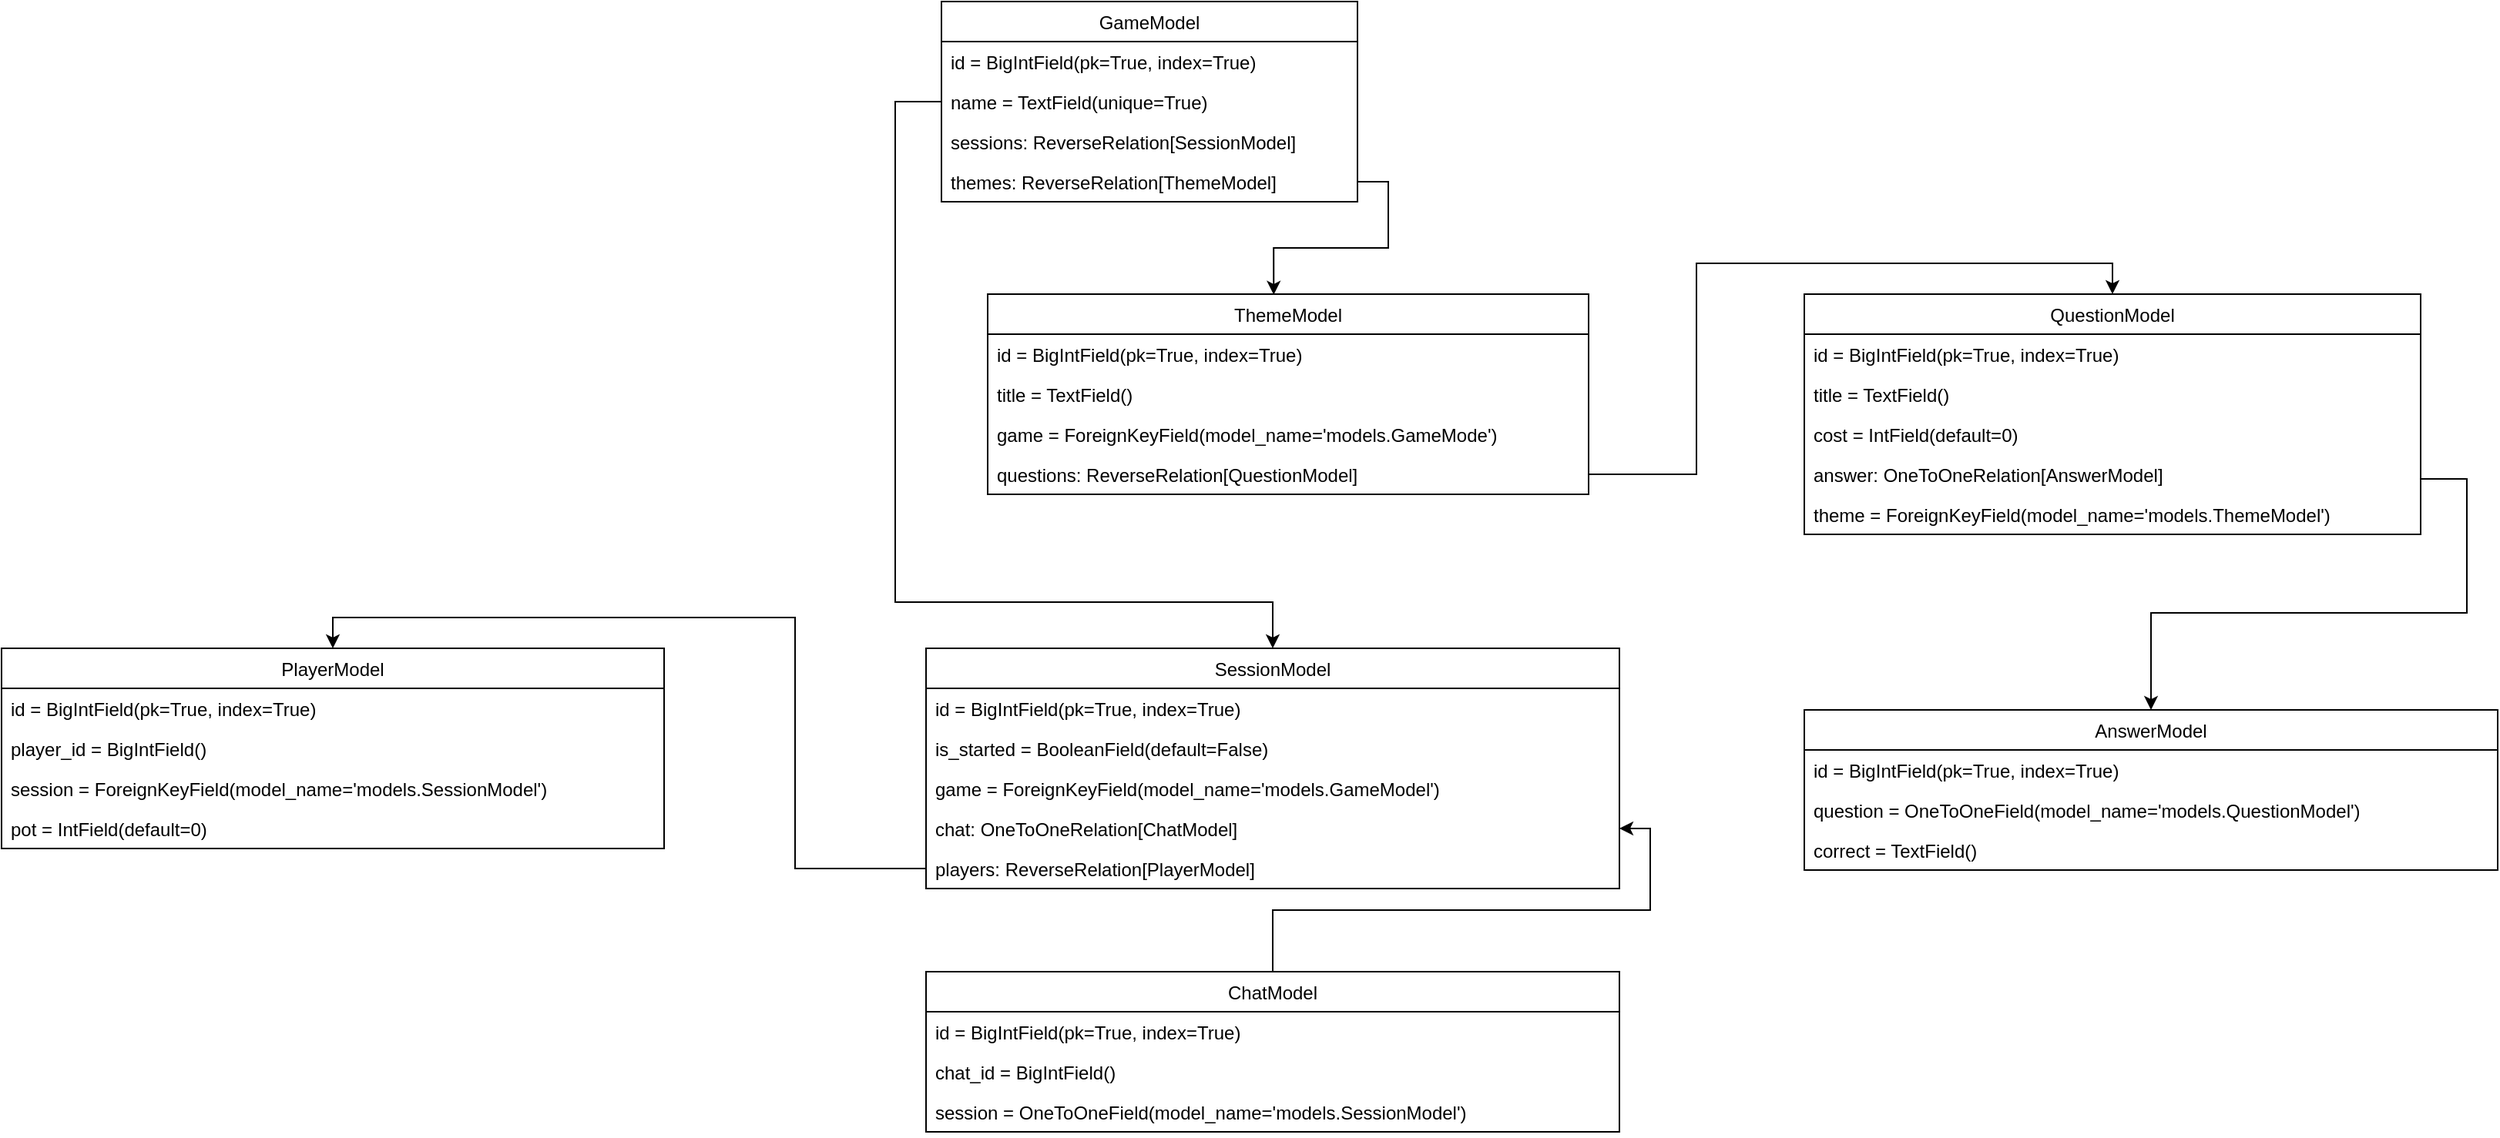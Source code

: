 <mxfile version="20.2.8" type="device"><diagram id="xb9cUpTFXMf-ABIGYs1q" name="Page-1"><mxGraphModel dx="2212" dy="786" grid="1" gridSize="10" guides="1" tooltips="1" connect="1" arrows="1" fold="1" page="1" pageScale="1" pageWidth="850" pageHeight="1100" math="0" shadow="0"><root><mxCell id="0"/><mxCell id="1" parent="0"/><mxCell id="QATS2eaZW399D3kY0m1z-1" value="GameModel" style="swimlane;fontStyle=0;childLayout=stackLayout;horizontal=1;startSize=26;fillColor=none;horizontalStack=0;resizeParent=1;resizeParentMax=0;resizeLast=0;collapsible=1;marginBottom=0;" vertex="1" parent="1"><mxGeometry x="-120" y="50" width="270" height="130" as="geometry"/></mxCell><mxCell id="QATS2eaZW399D3kY0m1z-2" value="id = BigIntField(pk=True, index=True)" style="text;strokeColor=none;fillColor=none;align=left;verticalAlign=top;spacingLeft=4;spacingRight=4;overflow=hidden;rotatable=0;points=[[0,0.5],[1,0.5]];portConstraint=eastwest;" vertex="1" parent="QATS2eaZW399D3kY0m1z-1"><mxGeometry y="26" width="270" height="26" as="geometry"/></mxCell><mxCell id="QATS2eaZW399D3kY0m1z-46" value="name = TextField(unique=True)" style="text;strokeColor=none;fillColor=none;align=left;verticalAlign=top;spacingLeft=4;spacingRight=4;overflow=hidden;rotatable=0;points=[[0,0.5],[1,0.5]];portConstraint=eastwest;" vertex="1" parent="QATS2eaZW399D3kY0m1z-1"><mxGeometry y="52" width="270" height="26" as="geometry"/></mxCell><mxCell id="QATS2eaZW399D3kY0m1z-58" value="sessions: ReverseRelation[SessionModel]" style="text;strokeColor=none;fillColor=none;align=left;verticalAlign=top;spacingLeft=4;spacingRight=4;overflow=hidden;rotatable=0;points=[[0,0.5],[1,0.5]];portConstraint=eastwest;" vertex="1" parent="QATS2eaZW399D3kY0m1z-1"><mxGeometry y="78" width="270" height="26" as="geometry"/></mxCell><mxCell id="QATS2eaZW399D3kY0m1z-4" value="themes: ReverseRelation[ThemeModel]" style="text;strokeColor=none;fillColor=none;align=left;verticalAlign=top;spacingLeft=4;spacingRight=4;overflow=hidden;rotatable=0;points=[[0,0.5],[1,0.5]];portConstraint=eastwest;" vertex="1" parent="QATS2eaZW399D3kY0m1z-1"><mxGeometry y="104" width="270" height="26" as="geometry"/></mxCell><mxCell id="QATS2eaZW399D3kY0m1z-5" value="ThemeModel" style="swimlane;fontStyle=0;childLayout=stackLayout;horizontal=1;startSize=26;fillColor=none;horizontalStack=0;resizeParent=1;resizeParentMax=0;resizeLast=0;collapsible=1;marginBottom=0;" vertex="1" parent="1"><mxGeometry x="-90" y="240" width="390" height="130" as="geometry"/></mxCell><mxCell id="QATS2eaZW399D3kY0m1z-57" value="id = BigIntField(pk=True, index=True)" style="text;strokeColor=none;fillColor=none;align=left;verticalAlign=top;spacingLeft=4;spacingRight=4;overflow=hidden;rotatable=0;points=[[0,0.5],[1,0.5]];portConstraint=eastwest;" vertex="1" parent="QATS2eaZW399D3kY0m1z-5"><mxGeometry y="26" width="390" height="26" as="geometry"/></mxCell><mxCell id="QATS2eaZW399D3kY0m1z-31" value="title = TextField()" style="text;strokeColor=none;fillColor=none;align=left;verticalAlign=top;spacingLeft=4;spacingRight=4;overflow=hidden;rotatable=0;points=[[0,0.5],[1,0.5]];portConstraint=eastwest;" vertex="1" parent="QATS2eaZW399D3kY0m1z-5"><mxGeometry y="52" width="390" height="26" as="geometry"/></mxCell><mxCell id="QATS2eaZW399D3kY0m1z-6" value="game = ForeignKeyField(model_name='models.GameMode')" style="text;strokeColor=none;fillColor=none;align=left;verticalAlign=top;spacingLeft=4;spacingRight=4;overflow=hidden;rotatable=0;points=[[0,0.5],[1,0.5]];portConstraint=eastwest;" vertex="1" parent="QATS2eaZW399D3kY0m1z-5"><mxGeometry y="78" width="390" height="26" as="geometry"/></mxCell><mxCell id="QATS2eaZW399D3kY0m1z-7" value="questions: ReverseRelation[QuestionModel]" style="text;strokeColor=none;fillColor=none;align=left;verticalAlign=top;spacingLeft=4;spacingRight=4;overflow=hidden;rotatable=0;points=[[0,0.5],[1,0.5]];portConstraint=eastwest;" vertex="1" parent="QATS2eaZW399D3kY0m1z-5"><mxGeometry y="104" width="390" height="26" as="geometry"/></mxCell><mxCell id="QATS2eaZW399D3kY0m1z-9" value="QuestionModel" style="swimlane;fontStyle=0;childLayout=stackLayout;horizontal=1;startSize=26;fillColor=none;horizontalStack=0;resizeParent=1;resizeParentMax=0;resizeLast=0;collapsible=1;marginBottom=0;" vertex="1" parent="1"><mxGeometry x="440" y="240" width="400" height="156" as="geometry"/></mxCell><mxCell id="QATS2eaZW399D3kY0m1z-10" value="id = BigIntField(pk=True, index=True)" style="text;strokeColor=none;fillColor=none;align=left;verticalAlign=top;spacingLeft=4;spacingRight=4;overflow=hidden;rotatable=0;points=[[0,0.5],[1,0.5]];portConstraint=eastwest;" vertex="1" parent="QATS2eaZW399D3kY0m1z-9"><mxGeometry y="26" width="400" height="26" as="geometry"/></mxCell><mxCell id="QATS2eaZW399D3kY0m1z-12" value="title = TextField()" style="text;strokeColor=none;fillColor=none;align=left;verticalAlign=top;spacingLeft=4;spacingRight=4;overflow=hidden;rotatable=0;points=[[0,0.5],[1,0.5]];portConstraint=eastwest;" vertex="1" parent="QATS2eaZW399D3kY0m1z-9"><mxGeometry y="52" width="400" height="26" as="geometry"/></mxCell><mxCell id="QATS2eaZW399D3kY0m1z-18" value="cost = IntField(default=0)" style="text;strokeColor=none;fillColor=none;align=left;verticalAlign=top;spacingLeft=4;spacingRight=4;overflow=hidden;rotatable=0;points=[[0,0.5],[1,0.5]];portConstraint=eastwest;" vertex="1" parent="QATS2eaZW399D3kY0m1z-9"><mxGeometry y="78" width="400" height="26" as="geometry"/></mxCell><mxCell id="QATS2eaZW399D3kY0m1z-60" value="answer: OneToOneRelation[AnswerModel]" style="text;strokeColor=none;fillColor=none;align=left;verticalAlign=top;spacingLeft=4;spacingRight=4;overflow=hidden;rotatable=0;points=[[0,0.5],[1,0.5]];portConstraint=eastwest;" vertex="1" parent="QATS2eaZW399D3kY0m1z-9"><mxGeometry y="104" width="400" height="26" as="geometry"/></mxCell><mxCell id="QATS2eaZW399D3kY0m1z-59" value="theme = ForeignKeyField(model_name='models.ThemeModel')" style="text;strokeColor=none;fillColor=none;align=left;verticalAlign=top;spacingLeft=4;spacingRight=4;overflow=hidden;rotatable=0;points=[[0,0.5],[1,0.5]];portConstraint=eastwest;" vertex="1" parent="QATS2eaZW399D3kY0m1z-9"><mxGeometry y="130" width="400" height="26" as="geometry"/></mxCell><mxCell id="QATS2eaZW399D3kY0m1z-15" style="edgeStyle=orthogonalEdgeStyle;rounded=0;orthogonalLoop=1;jettySize=auto;html=1;entryX=0.476;entryY=0.003;entryDx=0;entryDy=0;entryPerimeter=0;" edge="1" parent="1" source="QATS2eaZW399D3kY0m1z-4" target="QATS2eaZW399D3kY0m1z-5"><mxGeometry relative="1" as="geometry"/></mxCell><mxCell id="QATS2eaZW399D3kY0m1z-16" style="edgeStyle=orthogonalEdgeStyle;rounded=0;orthogonalLoop=1;jettySize=auto;html=1;entryX=0.5;entryY=0;entryDx=0;entryDy=0;" edge="1" parent="1" source="QATS2eaZW399D3kY0m1z-7" target="QATS2eaZW399D3kY0m1z-9"><mxGeometry relative="1" as="geometry"/></mxCell><mxCell id="QATS2eaZW399D3kY0m1z-21" value="AnswerModel" style="swimlane;fontStyle=0;childLayout=stackLayout;horizontal=1;startSize=26;fillColor=none;horizontalStack=0;resizeParent=1;resizeParentMax=0;resizeLast=0;collapsible=1;marginBottom=0;" vertex="1" parent="1"><mxGeometry x="440" y="510" width="450" height="104" as="geometry"/></mxCell><mxCell id="QATS2eaZW399D3kY0m1z-22" value="id = BigIntField(pk=True, index=True)" style="text;strokeColor=none;fillColor=none;align=left;verticalAlign=top;spacingLeft=4;spacingRight=4;overflow=hidden;rotatable=0;points=[[0,0.5],[1,0.5]];portConstraint=eastwest;" vertex="1" parent="QATS2eaZW399D3kY0m1z-21"><mxGeometry y="26" width="450" height="26" as="geometry"/></mxCell><mxCell id="QATS2eaZW399D3kY0m1z-25" value="question = OneToOneField(model_name='models.QuestionModel')" style="text;strokeColor=none;fillColor=none;align=left;verticalAlign=top;spacingLeft=4;spacingRight=4;overflow=hidden;rotatable=0;points=[[0,0.5],[1,0.5]];portConstraint=eastwest;" vertex="1" parent="QATS2eaZW399D3kY0m1z-21"><mxGeometry y="52" width="450" height="26" as="geometry"/></mxCell><mxCell id="QATS2eaZW399D3kY0m1z-23" value="correct = TextField()" style="text;strokeColor=none;fillColor=none;align=left;verticalAlign=top;spacingLeft=4;spacingRight=4;overflow=hidden;rotatable=0;points=[[0,0.5],[1,0.5]];portConstraint=eastwest;" vertex="1" parent="QATS2eaZW399D3kY0m1z-21"><mxGeometry y="78" width="450" height="26" as="geometry"/></mxCell><mxCell id="QATS2eaZW399D3kY0m1z-26" style="edgeStyle=orthogonalEdgeStyle;rounded=0;orthogonalLoop=1;jettySize=auto;html=1;" edge="1" parent="1" target="QATS2eaZW399D3kY0m1z-21"><mxGeometry relative="1" as="geometry"><mxPoint x="840" y="383" as="sourcePoint"/><Array as="points"><mxPoint x="840" y="360"/><mxPoint x="870" y="360"/><mxPoint x="870" y="447"/><mxPoint x="665" y="447"/></Array></mxGeometry></mxCell><mxCell id="QATS2eaZW399D3kY0m1z-27" value="SessionModel" style="swimlane;fontStyle=0;childLayout=stackLayout;horizontal=1;startSize=26;fillColor=none;horizontalStack=0;resizeParent=1;resizeParentMax=0;resizeLast=0;collapsible=1;marginBottom=0;" vertex="1" parent="1"><mxGeometry x="-130" y="470" width="450" height="156" as="geometry"/></mxCell><mxCell id="QATS2eaZW399D3kY0m1z-28" value="id = BigIntField(pk=True, index=True)" style="text;strokeColor=none;fillColor=none;align=left;verticalAlign=top;spacingLeft=4;spacingRight=4;overflow=hidden;rotatable=0;points=[[0,0.5],[1,0.5]];portConstraint=eastwest;" vertex="1" parent="QATS2eaZW399D3kY0m1z-27"><mxGeometry y="26" width="450" height="26" as="geometry"/></mxCell><mxCell id="QATS2eaZW399D3kY0m1z-50" value="is_started = BooleanField(default=False)" style="text;strokeColor=none;fillColor=none;align=left;verticalAlign=top;spacingLeft=4;spacingRight=4;overflow=hidden;rotatable=0;points=[[0,0.5],[1,0.5]];portConstraint=eastwest;" vertex="1" parent="QATS2eaZW399D3kY0m1z-27"><mxGeometry y="52" width="450" height="26" as="geometry"/></mxCell><mxCell id="QATS2eaZW399D3kY0m1z-45" value="game = ForeignKeyField(model_name='models.GameModel')" style="text;strokeColor=none;fillColor=none;align=left;verticalAlign=top;spacingLeft=4;spacingRight=4;overflow=hidden;rotatable=0;points=[[0,0.5],[1,0.5]];portConstraint=eastwest;" vertex="1" parent="QATS2eaZW399D3kY0m1z-27"><mxGeometry y="78" width="450" height="26" as="geometry"/></mxCell><mxCell id="QATS2eaZW399D3kY0m1z-37" value="chat: OneToOneRelation[ChatModel]" style="text;strokeColor=none;fillColor=none;align=left;verticalAlign=top;spacingLeft=4;spacingRight=4;overflow=hidden;rotatable=0;points=[[0,0.5],[1,0.5]];portConstraint=eastwest;" vertex="1" parent="QATS2eaZW399D3kY0m1z-27"><mxGeometry y="104" width="450" height="26" as="geometry"/></mxCell><mxCell id="QATS2eaZW399D3kY0m1z-29" value="players: ReverseRelation[PlayerModel]" style="text;strokeColor=none;fillColor=none;align=left;verticalAlign=top;spacingLeft=4;spacingRight=4;overflow=hidden;rotatable=0;points=[[0,0.5],[1,0.5]];portConstraint=eastwest;" vertex="1" parent="QATS2eaZW399D3kY0m1z-27"><mxGeometry y="130" width="450" height="26" as="geometry"/></mxCell><mxCell id="QATS2eaZW399D3kY0m1z-49" style="edgeStyle=orthogonalEdgeStyle;rounded=0;orthogonalLoop=1;jettySize=auto;html=1;entryX=1;entryY=0.5;entryDx=0;entryDy=0;" edge="1" parent="1" source="QATS2eaZW399D3kY0m1z-32" target="QATS2eaZW399D3kY0m1z-37"><mxGeometry relative="1" as="geometry"/></mxCell><mxCell id="QATS2eaZW399D3kY0m1z-32" value="ChatModel" style="swimlane;fontStyle=0;childLayout=stackLayout;horizontal=1;startSize=26;fillColor=none;horizontalStack=0;resizeParent=1;resizeParentMax=0;resizeLast=0;collapsible=1;marginBottom=0;" vertex="1" parent="1"><mxGeometry x="-130" y="680" width="450" height="104" as="geometry"/></mxCell><mxCell id="QATS2eaZW399D3kY0m1z-33" value="id = BigIntField(pk=True, index=True)" style="text;strokeColor=none;fillColor=none;align=left;verticalAlign=top;spacingLeft=4;spacingRight=4;overflow=hidden;rotatable=0;points=[[0,0.5],[1,0.5]];portConstraint=eastwest;" vertex="1" parent="QATS2eaZW399D3kY0m1z-32"><mxGeometry y="26" width="450" height="26" as="geometry"/></mxCell><mxCell id="QATS2eaZW399D3kY0m1z-36" value="chat_id = BigIntField()" style="text;strokeColor=none;fillColor=none;align=left;verticalAlign=top;spacingLeft=4;spacingRight=4;overflow=hidden;rotatable=0;points=[[0,0.5],[1,0.5]];portConstraint=eastwest;" vertex="1" parent="QATS2eaZW399D3kY0m1z-32"><mxGeometry y="52" width="450" height="26" as="geometry"/></mxCell><mxCell id="QATS2eaZW399D3kY0m1z-34" value="session = OneToOneField(model_name='models.SessionModel')" style="text;strokeColor=none;fillColor=none;align=left;verticalAlign=top;spacingLeft=4;spacingRight=4;overflow=hidden;rotatable=0;points=[[0,0.5],[1,0.5]];portConstraint=eastwest;" vertex="1" parent="QATS2eaZW399D3kY0m1z-32"><mxGeometry y="78" width="450" height="26" as="geometry"/></mxCell><mxCell id="QATS2eaZW399D3kY0m1z-38" value="PlayerModel" style="swimlane;fontStyle=0;childLayout=stackLayout;horizontal=1;startSize=26;fillColor=none;horizontalStack=0;resizeParent=1;resizeParentMax=0;resizeLast=0;collapsible=1;marginBottom=0;" vertex="1" parent="1"><mxGeometry x="-730" y="470" width="430" height="130" as="geometry"/></mxCell><mxCell id="QATS2eaZW399D3kY0m1z-43" value="id = BigIntField(pk=True, index=True)" style="text;strokeColor=none;fillColor=none;align=left;verticalAlign=top;spacingLeft=4;spacingRight=4;overflow=hidden;rotatable=0;points=[[0,0.5],[1,0.5]];portConstraint=eastwest;" vertex="1" parent="QATS2eaZW399D3kY0m1z-38"><mxGeometry y="26" width="430" height="26" as="geometry"/></mxCell><mxCell id="QATS2eaZW399D3kY0m1z-39" value="player_id = BigIntField()" style="text;strokeColor=none;fillColor=none;align=left;verticalAlign=top;spacingLeft=4;spacingRight=4;overflow=hidden;rotatable=0;points=[[0,0.5],[1,0.5]];portConstraint=eastwest;" vertex="1" parent="QATS2eaZW399D3kY0m1z-38"><mxGeometry y="52" width="430" height="26" as="geometry"/></mxCell><mxCell id="QATS2eaZW399D3kY0m1z-40" value="session = ForeignKeyField(model_name='models.SessionModel')" style="text;strokeColor=none;fillColor=none;align=left;verticalAlign=top;spacingLeft=4;spacingRight=4;overflow=hidden;rotatable=0;points=[[0,0.5],[1,0.5]];portConstraint=eastwest;" vertex="1" parent="QATS2eaZW399D3kY0m1z-38"><mxGeometry y="78" width="430" height="26" as="geometry"/></mxCell><mxCell id="QATS2eaZW399D3kY0m1z-44" value="pot = IntField(default=0)" style="text;strokeColor=none;fillColor=none;align=left;verticalAlign=top;spacingLeft=4;spacingRight=4;overflow=hidden;rotatable=0;points=[[0,0.5],[1,0.5]];portConstraint=eastwest;" vertex="1" parent="QATS2eaZW399D3kY0m1z-38"><mxGeometry y="104" width="430" height="26" as="geometry"/></mxCell><mxCell id="QATS2eaZW399D3kY0m1z-42" style="edgeStyle=orthogonalEdgeStyle;rounded=0;orthogonalLoop=1;jettySize=auto;html=1;entryX=0.5;entryY=0;entryDx=0;entryDy=0;" edge="1" parent="1" source="QATS2eaZW399D3kY0m1z-29" target="QATS2eaZW399D3kY0m1z-38"><mxGeometry relative="1" as="geometry"/></mxCell><mxCell id="QATS2eaZW399D3kY0m1z-47" style="edgeStyle=orthogonalEdgeStyle;rounded=0;orthogonalLoop=1;jettySize=auto;html=1;entryX=0.5;entryY=0;entryDx=0;entryDy=0;" edge="1" parent="1" source="QATS2eaZW399D3kY0m1z-46" target="QATS2eaZW399D3kY0m1z-27"><mxGeometry relative="1" as="geometry"><mxPoint x="-160.0" y="440" as="targetPoint"/><Array as="points"><mxPoint x="-150" y="115"/><mxPoint x="-150" y="440"/><mxPoint x="95" y="440"/></Array></mxGeometry></mxCell></root></mxGraphModel></diagram></mxfile>